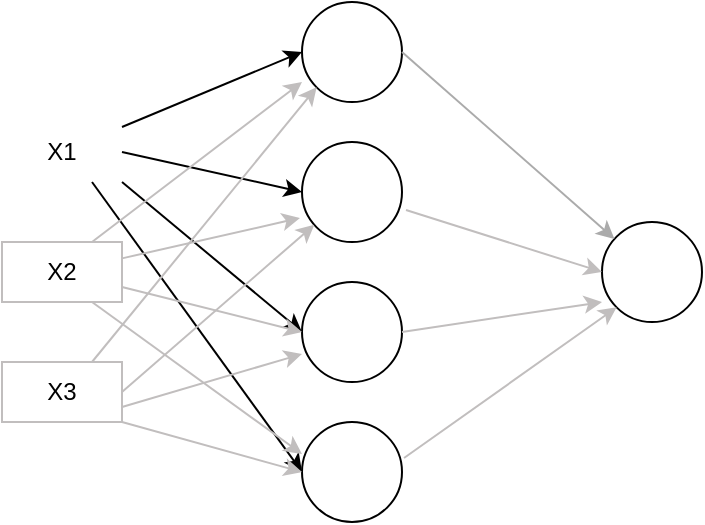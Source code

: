 <mxfile version="25.0.3">
  <diagram name="Page-1" id="ZQwy2tCBjeSNqqhctZNx">
    <mxGraphModel dx="1047" dy="639" grid="1" gridSize="10" guides="1" tooltips="1" connect="1" arrows="1" fold="1" page="1" pageScale="1" pageWidth="850" pageHeight="1100" math="0" shadow="0">
      <root>
        <mxCell id="0" />
        <mxCell id="1" parent="0" />
        <mxCell id="28EZDfu7nihR8xJpcDyL-1" value="X1" style="text;strokeColor=none;align=center;fillColor=none;html=1;verticalAlign=middle;whiteSpace=wrap;rounded=0;" vertex="1" parent="1">
          <mxGeometry x="90" y="190" width="60" height="30" as="geometry" />
        </mxCell>
        <mxCell id="28EZDfu7nihR8xJpcDyL-2" value="X2" style="text;strokeColor=#c1bebe;align=center;fillColor=none;html=1;verticalAlign=middle;whiteSpace=wrap;rounded=0;" vertex="1" parent="1">
          <mxGeometry x="90" y="250" width="60" height="30" as="geometry" />
        </mxCell>
        <mxCell id="28EZDfu7nihR8xJpcDyL-3" value="X3" style="text;strokeColor=#c1bebe;align=center;fillColor=none;html=1;verticalAlign=middle;whiteSpace=wrap;rounded=0;" vertex="1" parent="1">
          <mxGeometry x="90" y="310" width="60" height="30" as="geometry" />
        </mxCell>
        <mxCell id="28EZDfu7nihR8xJpcDyL-4" value="" style="ellipse;whiteSpace=wrap;html=1;aspect=fixed;" vertex="1" parent="1">
          <mxGeometry x="240" y="130" width="50" height="50" as="geometry" />
        </mxCell>
        <mxCell id="28EZDfu7nihR8xJpcDyL-5" value="" style="ellipse;whiteSpace=wrap;html=1;aspect=fixed;" vertex="1" parent="1">
          <mxGeometry x="240" y="200" width="50" height="50" as="geometry" />
        </mxCell>
        <mxCell id="28EZDfu7nihR8xJpcDyL-6" value="" style="ellipse;whiteSpace=wrap;html=1;aspect=fixed;" vertex="1" parent="1">
          <mxGeometry x="240" y="270" width="50" height="50" as="geometry" />
        </mxCell>
        <mxCell id="28EZDfu7nihR8xJpcDyL-7" value="" style="ellipse;whiteSpace=wrap;html=1;aspect=fixed;" vertex="1" parent="1">
          <mxGeometry x="240" y="340" width="50" height="50" as="geometry" />
        </mxCell>
        <mxCell id="28EZDfu7nihR8xJpcDyL-8" value="" style="ellipse;whiteSpace=wrap;html=1;aspect=fixed;" vertex="1" parent="1">
          <mxGeometry x="390" y="240" width="50" height="50" as="geometry" />
        </mxCell>
        <mxCell id="28EZDfu7nihR8xJpcDyL-9" value="" style="endArrow=classic;html=1;rounded=0;entryX=0;entryY=0.5;entryDx=0;entryDy=0;" edge="1" parent="1" source="28EZDfu7nihR8xJpcDyL-1" target="28EZDfu7nihR8xJpcDyL-4">
          <mxGeometry width="50" height="50" relative="1" as="geometry">
            <mxPoint x="140" y="190" as="sourcePoint" />
            <mxPoint x="190" y="140" as="targetPoint" />
          </mxGeometry>
        </mxCell>
        <mxCell id="28EZDfu7nihR8xJpcDyL-11" value="" style="endArrow=classic;html=1;rounded=0;exitX=1;exitY=0.5;exitDx=0;exitDy=0;entryX=0;entryY=0.5;entryDx=0;entryDy=0;" edge="1" parent="1" source="28EZDfu7nihR8xJpcDyL-1" target="28EZDfu7nihR8xJpcDyL-5">
          <mxGeometry width="50" height="50" relative="1" as="geometry">
            <mxPoint x="400" y="360" as="sourcePoint" />
            <mxPoint x="450" y="310" as="targetPoint" />
          </mxGeometry>
        </mxCell>
        <mxCell id="28EZDfu7nihR8xJpcDyL-12" value="" style="endArrow=classic;html=1;rounded=0;exitX=0.75;exitY=1;exitDx=0;exitDy=0;entryX=0;entryY=0.5;entryDx=0;entryDy=0;" edge="1" parent="1" source="28EZDfu7nihR8xJpcDyL-1" target="28EZDfu7nihR8xJpcDyL-7">
          <mxGeometry width="50" height="50" relative="1" as="geometry">
            <mxPoint x="400" y="360" as="sourcePoint" />
            <mxPoint x="450" y="310" as="targetPoint" />
          </mxGeometry>
        </mxCell>
        <mxCell id="28EZDfu7nihR8xJpcDyL-13" value="" style="endArrow=classic;html=1;rounded=0;exitX=1;exitY=1;exitDx=0;exitDy=0;entryX=0;entryY=0.5;entryDx=0;entryDy=0;" edge="1" parent="1" source="28EZDfu7nihR8xJpcDyL-1" target="28EZDfu7nihR8xJpcDyL-6">
          <mxGeometry width="50" height="50" relative="1" as="geometry">
            <mxPoint x="400" y="360" as="sourcePoint" />
            <mxPoint x="450" y="310" as="targetPoint" />
          </mxGeometry>
        </mxCell>
        <mxCell id="28EZDfu7nihR8xJpcDyL-14" value="" style="endArrow=classic;html=1;rounded=0;exitX=1.02;exitY=0.36;exitDx=0;exitDy=0;exitPerimeter=0;entryX=0;entryY=1;entryDx=0;entryDy=0;strokeColor=#c1bebe;" edge="1" parent="1" source="28EZDfu7nihR8xJpcDyL-7" target="28EZDfu7nihR8xJpcDyL-8">
          <mxGeometry width="50" height="50" relative="1" as="geometry">
            <mxPoint x="400" y="360" as="sourcePoint" />
            <mxPoint x="450" y="310" as="targetPoint" />
          </mxGeometry>
        </mxCell>
        <mxCell id="28EZDfu7nihR8xJpcDyL-15" value="" style="endArrow=classic;html=1;rounded=0;exitX=1;exitY=0.5;exitDx=0;exitDy=0;entryX=0;entryY=0.8;entryDx=0;entryDy=0;entryPerimeter=0;strokeColor=#c1bebe;" edge="1" parent="1" source="28EZDfu7nihR8xJpcDyL-6" target="28EZDfu7nihR8xJpcDyL-8">
          <mxGeometry width="50" height="50" relative="1" as="geometry">
            <mxPoint x="301" y="368" as="sourcePoint" />
            <mxPoint x="407" y="293" as="targetPoint" />
          </mxGeometry>
        </mxCell>
        <mxCell id="28EZDfu7nihR8xJpcDyL-16" value="" style="endArrow=classic;html=1;rounded=0;exitX=1.04;exitY=0.68;exitDx=0;exitDy=0;entryX=0;entryY=0.5;entryDx=0;entryDy=0;exitPerimeter=0;strokeColor=#c1bebe;" edge="1" parent="1" source="28EZDfu7nihR8xJpcDyL-5" target="28EZDfu7nihR8xJpcDyL-8">
          <mxGeometry width="50" height="50" relative="1" as="geometry">
            <mxPoint x="300" y="305" as="sourcePoint" />
            <mxPoint x="400" y="290" as="targetPoint" />
          </mxGeometry>
        </mxCell>
        <mxCell id="28EZDfu7nihR8xJpcDyL-17" value="" style="endArrow=classic;html=1;rounded=0;exitX=1;exitY=0.5;exitDx=0;exitDy=0;strokeColor=#ababab;" edge="1" parent="1" source="28EZDfu7nihR8xJpcDyL-4" target="28EZDfu7nihR8xJpcDyL-8">
          <mxGeometry width="50" height="50" relative="1" as="geometry">
            <mxPoint x="302" y="244" as="sourcePoint" />
            <mxPoint x="400" y="275" as="targetPoint" />
          </mxGeometry>
        </mxCell>
        <mxCell id="28EZDfu7nihR8xJpcDyL-18" value="" style="endArrow=classic;html=1;rounded=0;exitX=0.75;exitY=0;exitDx=0;exitDy=0;entryX=0;entryY=0.8;entryDx=0;entryDy=0;entryPerimeter=0;strokeColor=#c1bebe;" edge="1" parent="1" source="28EZDfu7nihR8xJpcDyL-2" target="28EZDfu7nihR8xJpcDyL-4">
          <mxGeometry width="50" height="50" relative="1" as="geometry">
            <mxPoint x="400" y="360" as="sourcePoint" />
            <mxPoint x="450" y="310" as="targetPoint" />
          </mxGeometry>
        </mxCell>
        <mxCell id="28EZDfu7nihR8xJpcDyL-20" value="" style="endArrow=classic;html=1;rounded=0;exitX=1;exitY=1;exitDx=0;exitDy=0;entryX=0;entryY=0.5;entryDx=0;entryDy=0;strokeColor=#c1bebe;" edge="1" parent="1" source="28EZDfu7nihR8xJpcDyL-3" target="28EZDfu7nihR8xJpcDyL-7">
          <mxGeometry width="50" height="50" relative="1" as="geometry">
            <mxPoint x="400" y="360" as="sourcePoint" />
            <mxPoint x="450" y="310" as="targetPoint" />
          </mxGeometry>
        </mxCell>
        <mxCell id="28EZDfu7nihR8xJpcDyL-21" value="" style="endArrow=classic;html=1;rounded=0;exitX=1;exitY=0.75;exitDx=0;exitDy=0;entryX=0;entryY=0.72;entryDx=0;entryDy=0;entryPerimeter=0;strokeColor=#c1bebe;" edge="1" parent="1" source="28EZDfu7nihR8xJpcDyL-3" target="28EZDfu7nihR8xJpcDyL-6">
          <mxGeometry width="50" height="50" relative="1" as="geometry">
            <mxPoint x="400" y="360" as="sourcePoint" />
            <mxPoint x="450" y="310" as="targetPoint" />
          </mxGeometry>
        </mxCell>
        <mxCell id="28EZDfu7nihR8xJpcDyL-22" value="" style="endArrow=classic;html=1;rounded=0;exitX=1;exitY=0.5;exitDx=0;exitDy=0;strokeColor=#c1bebe;" edge="1" parent="1" source="28EZDfu7nihR8xJpcDyL-3" target="28EZDfu7nihR8xJpcDyL-5">
          <mxGeometry width="50" height="50" relative="1" as="geometry">
            <mxPoint x="400" y="360" as="sourcePoint" />
            <mxPoint x="450" y="310" as="targetPoint" />
          </mxGeometry>
        </mxCell>
        <mxCell id="28EZDfu7nihR8xJpcDyL-23" value="" style="endArrow=classic;html=1;rounded=0;exitX=0.75;exitY=0;exitDx=0;exitDy=0;entryX=0;entryY=1;entryDx=0;entryDy=0;strokeColor=#c1bebe;" edge="1" parent="1" source="28EZDfu7nihR8xJpcDyL-3" target="28EZDfu7nihR8xJpcDyL-4">
          <mxGeometry width="50" height="50" relative="1" as="geometry">
            <mxPoint x="400" y="360" as="sourcePoint" />
            <mxPoint x="450" y="310" as="targetPoint" />
          </mxGeometry>
        </mxCell>
        <mxCell id="28EZDfu7nihR8xJpcDyL-24" value="" style="endArrow=classic;html=1;rounded=0;exitX=0.75;exitY=1;exitDx=0;exitDy=0;entryX=0;entryY=0.32;entryDx=0;entryDy=0;entryPerimeter=0;strokeColor=#c1bebe;" edge="1" parent="1" source="28EZDfu7nihR8xJpcDyL-2" target="28EZDfu7nihR8xJpcDyL-7">
          <mxGeometry width="50" height="50" relative="1" as="geometry">
            <mxPoint x="400" y="360" as="sourcePoint" />
            <mxPoint x="450" y="310" as="targetPoint" />
          </mxGeometry>
        </mxCell>
        <mxCell id="28EZDfu7nihR8xJpcDyL-25" value="" style="endArrow=classic;html=1;rounded=0;entryX=0;entryY=0.5;entryDx=0;entryDy=0;strokeColor=#c1bebe;" edge="1" parent="1" source="28EZDfu7nihR8xJpcDyL-2" target="28EZDfu7nihR8xJpcDyL-6">
          <mxGeometry width="50" height="50" relative="1" as="geometry">
            <mxPoint x="400" y="360" as="sourcePoint" />
            <mxPoint x="450" y="310" as="targetPoint" />
          </mxGeometry>
        </mxCell>
        <mxCell id="28EZDfu7nihR8xJpcDyL-26" value="" style="endArrow=classic;html=1;rounded=0;entryX=-0.02;entryY=0.76;entryDx=0;entryDy=0;entryPerimeter=0;strokeColor=#c1bebe;" edge="1" parent="1" source="28EZDfu7nihR8xJpcDyL-2" target="28EZDfu7nihR8xJpcDyL-5">
          <mxGeometry width="50" height="50" relative="1" as="geometry">
            <mxPoint x="400" y="360" as="sourcePoint" />
            <mxPoint x="450" y="310" as="targetPoint" />
          </mxGeometry>
        </mxCell>
      </root>
    </mxGraphModel>
  </diagram>
</mxfile>
